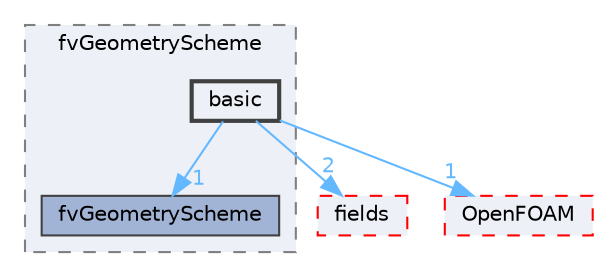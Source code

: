 digraph "src/finiteVolume/fvMesh/fvGeometryScheme/basic"
{
 // LATEX_PDF_SIZE
  bgcolor="transparent";
  edge [fontname=Helvetica,fontsize=10,labelfontname=Helvetica,labelfontsize=10];
  node [fontname=Helvetica,fontsize=10,shape=box,height=0.2,width=0.4];
  compound=true
  subgraph clusterdir_23fb0b47e4124cc307f45775cb60f82a {
    graph [ bgcolor="#edf0f7", pencolor="grey50", label="fvGeometryScheme", fontname=Helvetica,fontsize=10 style="filled,dashed", URL="dir_23fb0b47e4124cc307f45775cb60f82a.html",tooltip=""]
  dir_64f13f6ba8cb985b25be16708a98fdb9 [label="fvGeometryScheme", fillcolor="#a2b4d6", color="grey25", style="filled", URL="dir_64f13f6ba8cb985b25be16708a98fdb9.html",tooltip=""];
  dir_a0ba90d6a585c824f0244623b0eb9307 [label="basic", fillcolor="#edf0f7", color="grey25", style="filled,bold", URL="dir_a0ba90d6a585c824f0244623b0eb9307.html",tooltip=""];
  }
  dir_25ab4a83a983f7bb7a38b7f63bb141b7 [label="fields", fillcolor="#edf0f7", color="red", style="filled,dashed", URL="dir_25ab4a83a983f7bb7a38b7f63bb141b7.html",tooltip=""];
  dir_c5473ff19b20e6ec4dfe5c310b3778a8 [label="OpenFOAM", fillcolor="#edf0f7", color="red", style="filled,dashed", URL="dir_c5473ff19b20e6ec4dfe5c310b3778a8.html",tooltip=""];
  dir_a0ba90d6a585c824f0244623b0eb9307->dir_25ab4a83a983f7bb7a38b7f63bb141b7 [headlabel="2", labeldistance=1.5 headhref="dir_000209_001332.html" href="dir_000209_001332.html" color="steelblue1" fontcolor="steelblue1"];
  dir_a0ba90d6a585c824f0244623b0eb9307->dir_64f13f6ba8cb985b25be16708a98fdb9 [headlabel="1", labeldistance=1.5 headhref="dir_000209_001540.html" href="dir_000209_001540.html" color="steelblue1" fontcolor="steelblue1"];
  dir_a0ba90d6a585c824f0244623b0eb9307->dir_c5473ff19b20e6ec4dfe5c310b3778a8 [headlabel="1", labeldistance=1.5 headhref="dir_000209_002695.html" href="dir_000209_002695.html" color="steelblue1" fontcolor="steelblue1"];
}
